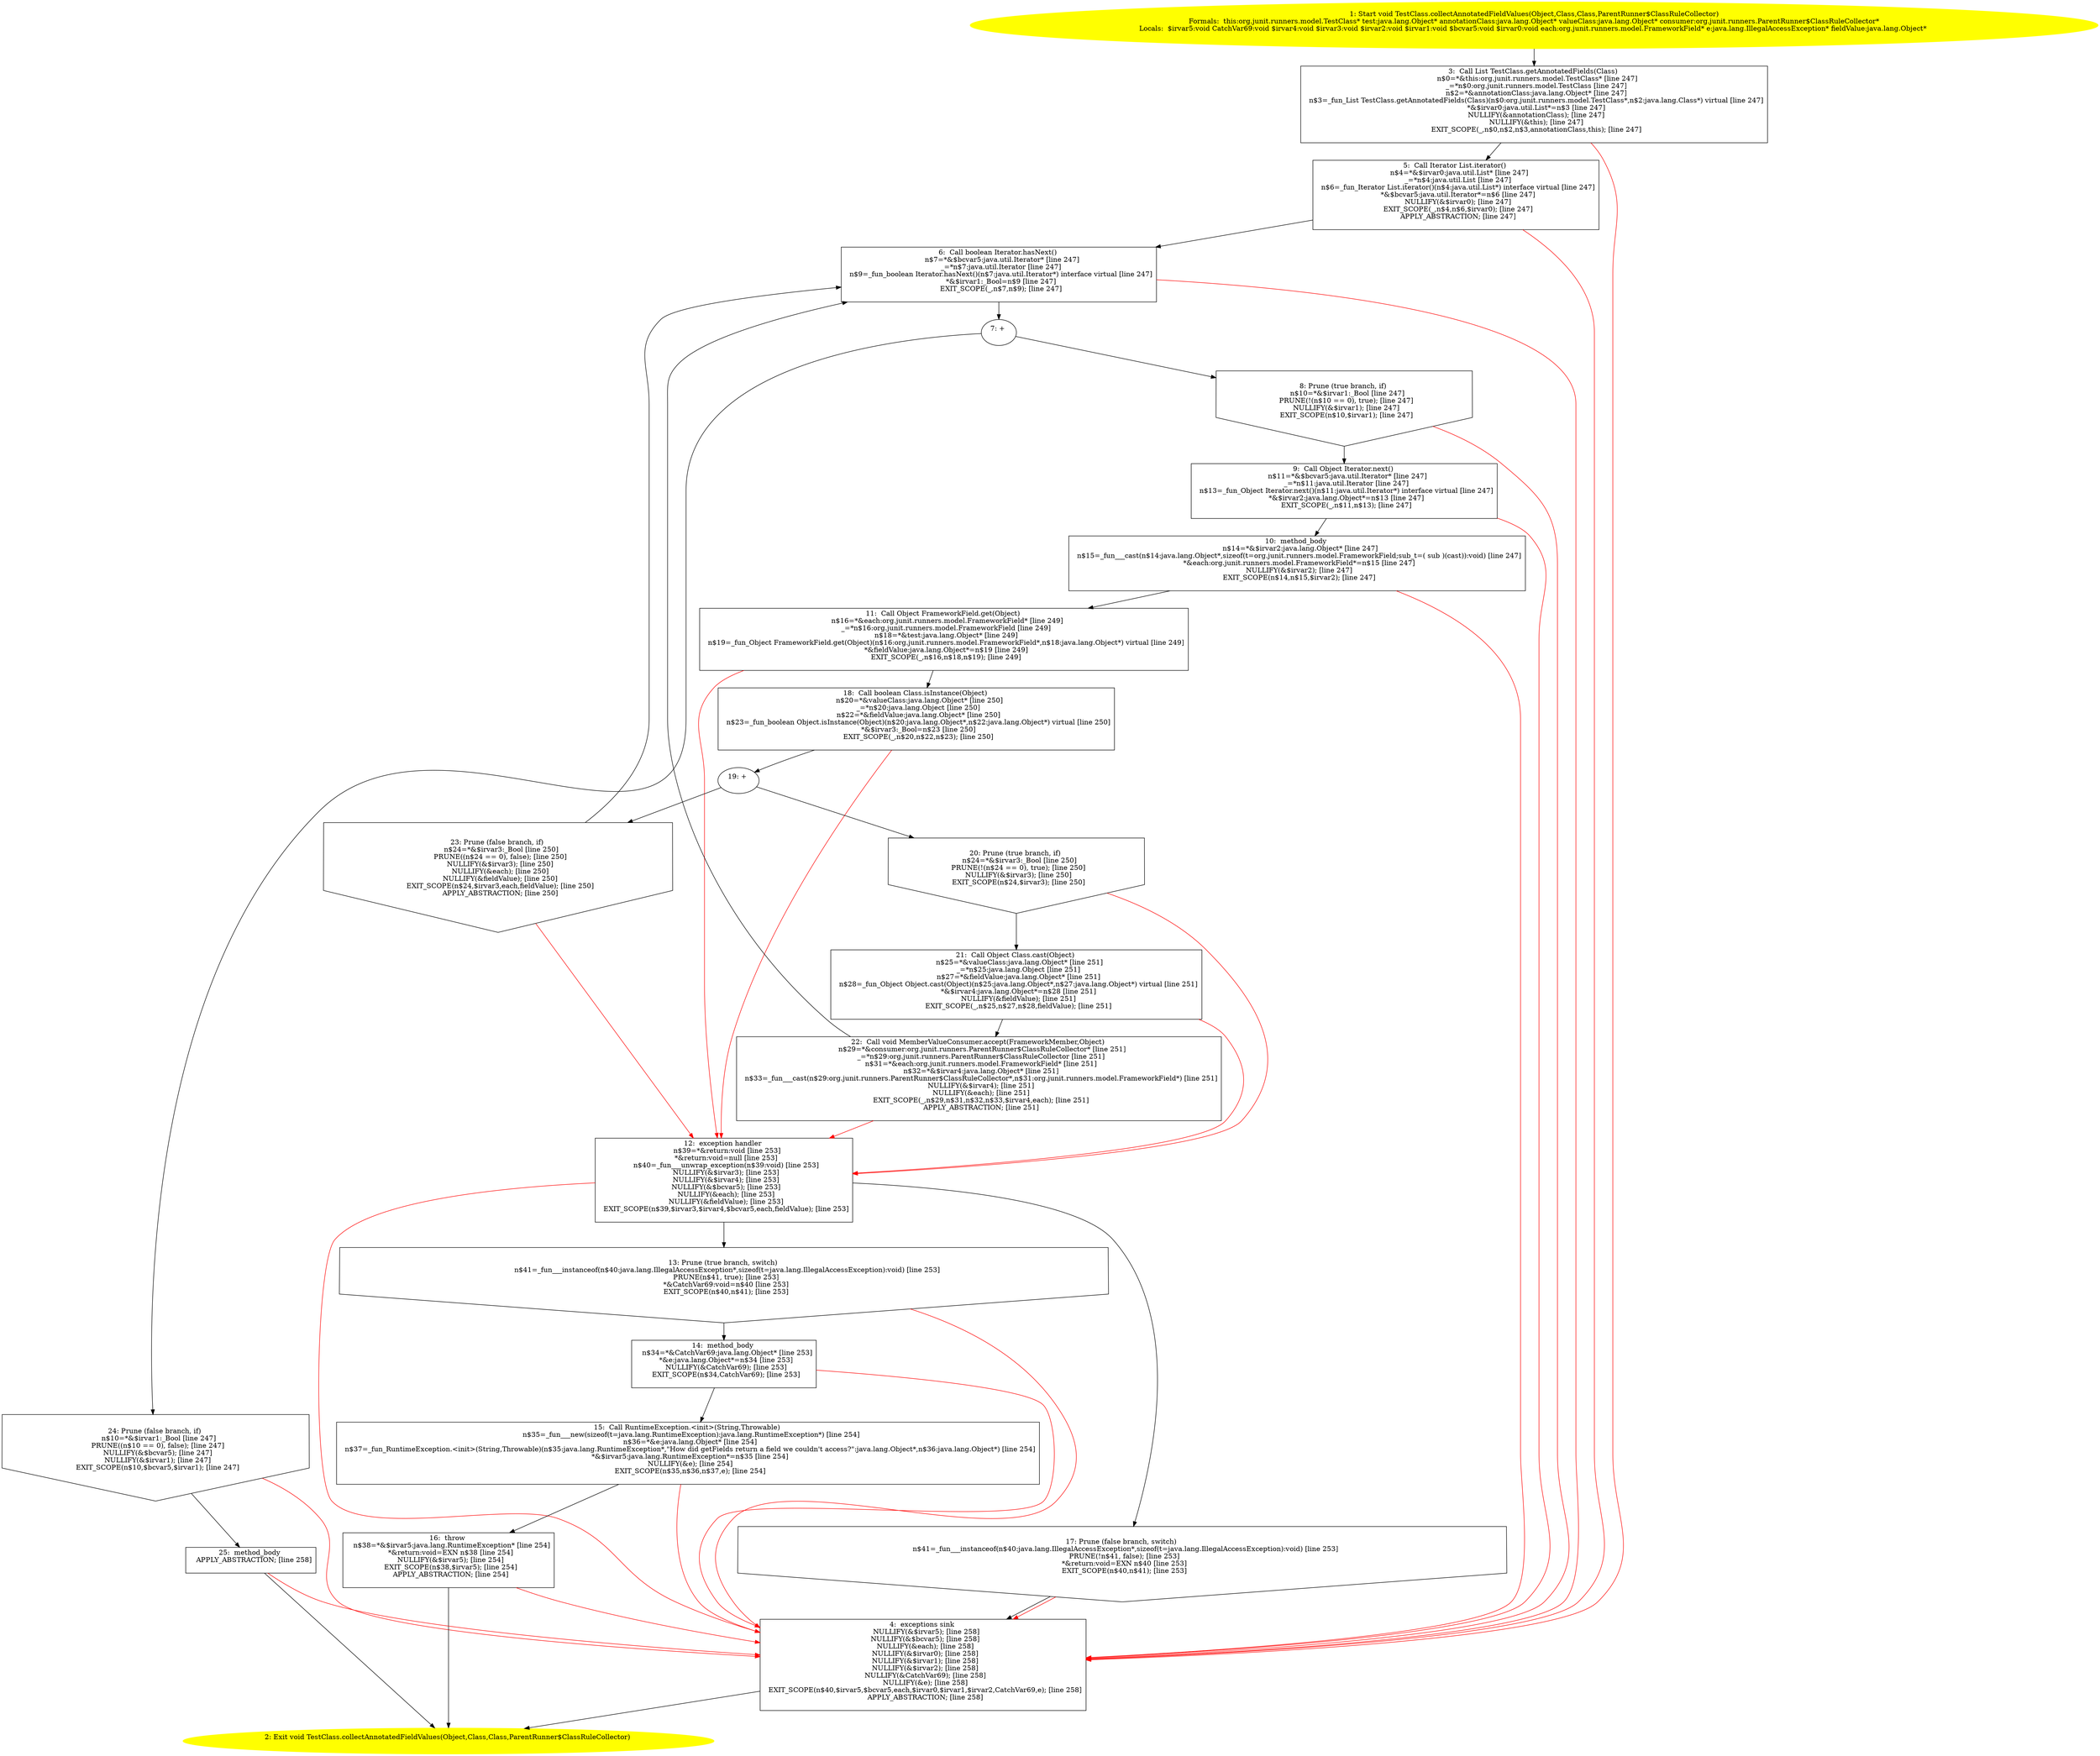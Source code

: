 /* @generated */
digraph cfg {
"org.junit.runners.model.TestClass.collectAnnotatedFieldValues(java.lang.Object,java.lang.Class,java..7c18a3b2a8784bee9d30198fba880ead_1" [label="1: Start void TestClass.collectAnnotatedFieldValues(Object,Class,Class,ParentRunner$ClassRuleCollector)\nFormals:  this:org.junit.runners.model.TestClass* test:java.lang.Object* annotationClass:java.lang.Object* valueClass:java.lang.Object* consumer:org.junit.runners.ParentRunner$ClassRuleCollector*\nLocals:  $irvar5:void CatchVar69:void $irvar4:void $irvar3:void $irvar2:void $irvar1:void $bcvar5:void $irvar0:void each:org.junit.runners.model.FrameworkField* e:java.lang.IllegalAccessException* fieldValue:java.lang.Object* \n  " color=yellow style=filled]
	

	 "org.junit.runners.model.TestClass.collectAnnotatedFieldValues(java.lang.Object,java.lang.Class,java..7c18a3b2a8784bee9d30198fba880ead_1" -> "org.junit.runners.model.TestClass.collectAnnotatedFieldValues(java.lang.Object,java.lang.Class,java..7c18a3b2a8784bee9d30198fba880ead_3" ;
"org.junit.runners.model.TestClass.collectAnnotatedFieldValues(java.lang.Object,java.lang.Class,java..7c18a3b2a8784bee9d30198fba880ead_2" [label="2: Exit void TestClass.collectAnnotatedFieldValues(Object,Class,Class,ParentRunner$ClassRuleCollector) \n  " color=yellow style=filled]
	

"org.junit.runners.model.TestClass.collectAnnotatedFieldValues(java.lang.Object,java.lang.Class,java..7c18a3b2a8784bee9d30198fba880ead_3" [label="3:  Call List TestClass.getAnnotatedFields(Class) \n   n$0=*&this:org.junit.runners.model.TestClass* [line 247]\n  _=*n$0:org.junit.runners.model.TestClass [line 247]\n  n$2=*&annotationClass:java.lang.Object* [line 247]\n  n$3=_fun_List TestClass.getAnnotatedFields(Class)(n$0:org.junit.runners.model.TestClass*,n$2:java.lang.Class*) virtual [line 247]\n  *&$irvar0:java.util.List*=n$3 [line 247]\n  NULLIFY(&annotationClass); [line 247]\n  NULLIFY(&this); [line 247]\n  EXIT_SCOPE(_,n$0,n$2,n$3,annotationClass,this); [line 247]\n " shape="box"]
	

	 "org.junit.runners.model.TestClass.collectAnnotatedFieldValues(java.lang.Object,java.lang.Class,java..7c18a3b2a8784bee9d30198fba880ead_3" -> "org.junit.runners.model.TestClass.collectAnnotatedFieldValues(java.lang.Object,java.lang.Class,java..7c18a3b2a8784bee9d30198fba880ead_5" ;
	 "org.junit.runners.model.TestClass.collectAnnotatedFieldValues(java.lang.Object,java.lang.Class,java..7c18a3b2a8784bee9d30198fba880ead_3" -> "org.junit.runners.model.TestClass.collectAnnotatedFieldValues(java.lang.Object,java.lang.Class,java..7c18a3b2a8784bee9d30198fba880ead_4" [color="red" ];
"org.junit.runners.model.TestClass.collectAnnotatedFieldValues(java.lang.Object,java.lang.Class,java..7c18a3b2a8784bee9d30198fba880ead_4" [label="4:  exceptions sink \n   NULLIFY(&$irvar5); [line 258]\n  NULLIFY(&$bcvar5); [line 258]\n  NULLIFY(&each); [line 258]\n  NULLIFY(&$irvar0); [line 258]\n  NULLIFY(&$irvar1); [line 258]\n  NULLIFY(&$irvar2); [line 258]\n  NULLIFY(&CatchVar69); [line 258]\n  NULLIFY(&e); [line 258]\n  EXIT_SCOPE(n$40,$irvar5,$bcvar5,each,$irvar0,$irvar1,$irvar2,CatchVar69,e); [line 258]\n  APPLY_ABSTRACTION; [line 258]\n " shape="box"]
	

	 "org.junit.runners.model.TestClass.collectAnnotatedFieldValues(java.lang.Object,java.lang.Class,java..7c18a3b2a8784bee9d30198fba880ead_4" -> "org.junit.runners.model.TestClass.collectAnnotatedFieldValues(java.lang.Object,java.lang.Class,java..7c18a3b2a8784bee9d30198fba880ead_2" ;
"org.junit.runners.model.TestClass.collectAnnotatedFieldValues(java.lang.Object,java.lang.Class,java..7c18a3b2a8784bee9d30198fba880ead_5" [label="5:  Call Iterator List.iterator() \n   n$4=*&$irvar0:java.util.List* [line 247]\n  _=*n$4:java.util.List [line 247]\n  n$6=_fun_Iterator List.iterator()(n$4:java.util.List*) interface virtual [line 247]\n  *&$bcvar5:java.util.Iterator*=n$6 [line 247]\n  NULLIFY(&$irvar0); [line 247]\n  EXIT_SCOPE(_,n$4,n$6,$irvar0); [line 247]\n  APPLY_ABSTRACTION; [line 247]\n " shape="box"]
	

	 "org.junit.runners.model.TestClass.collectAnnotatedFieldValues(java.lang.Object,java.lang.Class,java..7c18a3b2a8784bee9d30198fba880ead_5" -> "org.junit.runners.model.TestClass.collectAnnotatedFieldValues(java.lang.Object,java.lang.Class,java..7c18a3b2a8784bee9d30198fba880ead_6" ;
	 "org.junit.runners.model.TestClass.collectAnnotatedFieldValues(java.lang.Object,java.lang.Class,java..7c18a3b2a8784bee9d30198fba880ead_5" -> "org.junit.runners.model.TestClass.collectAnnotatedFieldValues(java.lang.Object,java.lang.Class,java..7c18a3b2a8784bee9d30198fba880ead_4" [color="red" ];
"org.junit.runners.model.TestClass.collectAnnotatedFieldValues(java.lang.Object,java.lang.Class,java..7c18a3b2a8784bee9d30198fba880ead_6" [label="6:  Call boolean Iterator.hasNext() \n   n$7=*&$bcvar5:java.util.Iterator* [line 247]\n  _=*n$7:java.util.Iterator [line 247]\n  n$9=_fun_boolean Iterator.hasNext()(n$7:java.util.Iterator*) interface virtual [line 247]\n  *&$irvar1:_Bool=n$9 [line 247]\n  EXIT_SCOPE(_,n$7,n$9); [line 247]\n " shape="box"]
	

	 "org.junit.runners.model.TestClass.collectAnnotatedFieldValues(java.lang.Object,java.lang.Class,java..7c18a3b2a8784bee9d30198fba880ead_6" -> "org.junit.runners.model.TestClass.collectAnnotatedFieldValues(java.lang.Object,java.lang.Class,java..7c18a3b2a8784bee9d30198fba880ead_7" ;
	 "org.junit.runners.model.TestClass.collectAnnotatedFieldValues(java.lang.Object,java.lang.Class,java..7c18a3b2a8784bee9d30198fba880ead_6" -> "org.junit.runners.model.TestClass.collectAnnotatedFieldValues(java.lang.Object,java.lang.Class,java..7c18a3b2a8784bee9d30198fba880ead_4" [color="red" ];
"org.junit.runners.model.TestClass.collectAnnotatedFieldValues(java.lang.Object,java.lang.Class,java..7c18a3b2a8784bee9d30198fba880ead_7" [label="7: + \n  " ]
	

	 "org.junit.runners.model.TestClass.collectAnnotatedFieldValues(java.lang.Object,java.lang.Class,java..7c18a3b2a8784bee9d30198fba880ead_7" -> "org.junit.runners.model.TestClass.collectAnnotatedFieldValues(java.lang.Object,java.lang.Class,java..7c18a3b2a8784bee9d30198fba880ead_8" ;
	 "org.junit.runners.model.TestClass.collectAnnotatedFieldValues(java.lang.Object,java.lang.Class,java..7c18a3b2a8784bee9d30198fba880ead_7" -> "org.junit.runners.model.TestClass.collectAnnotatedFieldValues(java.lang.Object,java.lang.Class,java..7c18a3b2a8784bee9d30198fba880ead_24" ;
"org.junit.runners.model.TestClass.collectAnnotatedFieldValues(java.lang.Object,java.lang.Class,java..7c18a3b2a8784bee9d30198fba880ead_8" [label="8: Prune (true branch, if) \n   n$10=*&$irvar1:_Bool [line 247]\n  PRUNE(!(n$10 == 0), true); [line 247]\n  NULLIFY(&$irvar1); [line 247]\n  EXIT_SCOPE(n$10,$irvar1); [line 247]\n " shape="invhouse"]
	

	 "org.junit.runners.model.TestClass.collectAnnotatedFieldValues(java.lang.Object,java.lang.Class,java..7c18a3b2a8784bee9d30198fba880ead_8" -> "org.junit.runners.model.TestClass.collectAnnotatedFieldValues(java.lang.Object,java.lang.Class,java..7c18a3b2a8784bee9d30198fba880ead_9" ;
	 "org.junit.runners.model.TestClass.collectAnnotatedFieldValues(java.lang.Object,java.lang.Class,java..7c18a3b2a8784bee9d30198fba880ead_8" -> "org.junit.runners.model.TestClass.collectAnnotatedFieldValues(java.lang.Object,java.lang.Class,java..7c18a3b2a8784bee9d30198fba880ead_4" [color="red" ];
"org.junit.runners.model.TestClass.collectAnnotatedFieldValues(java.lang.Object,java.lang.Class,java..7c18a3b2a8784bee9d30198fba880ead_9" [label="9:  Call Object Iterator.next() \n   n$11=*&$bcvar5:java.util.Iterator* [line 247]\n  _=*n$11:java.util.Iterator [line 247]\n  n$13=_fun_Object Iterator.next()(n$11:java.util.Iterator*) interface virtual [line 247]\n  *&$irvar2:java.lang.Object*=n$13 [line 247]\n  EXIT_SCOPE(_,n$11,n$13); [line 247]\n " shape="box"]
	

	 "org.junit.runners.model.TestClass.collectAnnotatedFieldValues(java.lang.Object,java.lang.Class,java..7c18a3b2a8784bee9d30198fba880ead_9" -> "org.junit.runners.model.TestClass.collectAnnotatedFieldValues(java.lang.Object,java.lang.Class,java..7c18a3b2a8784bee9d30198fba880ead_10" ;
	 "org.junit.runners.model.TestClass.collectAnnotatedFieldValues(java.lang.Object,java.lang.Class,java..7c18a3b2a8784bee9d30198fba880ead_9" -> "org.junit.runners.model.TestClass.collectAnnotatedFieldValues(java.lang.Object,java.lang.Class,java..7c18a3b2a8784bee9d30198fba880ead_4" [color="red" ];
"org.junit.runners.model.TestClass.collectAnnotatedFieldValues(java.lang.Object,java.lang.Class,java..7c18a3b2a8784bee9d30198fba880ead_10" [label="10:  method_body \n   n$14=*&$irvar2:java.lang.Object* [line 247]\n  n$15=_fun___cast(n$14:java.lang.Object*,sizeof(t=org.junit.runners.model.FrameworkField;sub_t=( sub )(cast)):void) [line 247]\n  *&each:org.junit.runners.model.FrameworkField*=n$15 [line 247]\n  NULLIFY(&$irvar2); [line 247]\n  EXIT_SCOPE(n$14,n$15,$irvar2); [line 247]\n " shape="box"]
	

	 "org.junit.runners.model.TestClass.collectAnnotatedFieldValues(java.lang.Object,java.lang.Class,java..7c18a3b2a8784bee9d30198fba880ead_10" -> "org.junit.runners.model.TestClass.collectAnnotatedFieldValues(java.lang.Object,java.lang.Class,java..7c18a3b2a8784bee9d30198fba880ead_11" ;
	 "org.junit.runners.model.TestClass.collectAnnotatedFieldValues(java.lang.Object,java.lang.Class,java..7c18a3b2a8784bee9d30198fba880ead_10" -> "org.junit.runners.model.TestClass.collectAnnotatedFieldValues(java.lang.Object,java.lang.Class,java..7c18a3b2a8784bee9d30198fba880ead_4" [color="red" ];
"org.junit.runners.model.TestClass.collectAnnotatedFieldValues(java.lang.Object,java.lang.Class,java..7c18a3b2a8784bee9d30198fba880ead_11" [label="11:  Call Object FrameworkField.get(Object) \n   n$16=*&each:org.junit.runners.model.FrameworkField* [line 249]\n  _=*n$16:org.junit.runners.model.FrameworkField [line 249]\n  n$18=*&test:java.lang.Object* [line 249]\n  n$19=_fun_Object FrameworkField.get(Object)(n$16:org.junit.runners.model.FrameworkField*,n$18:java.lang.Object*) virtual [line 249]\n  *&fieldValue:java.lang.Object*=n$19 [line 249]\n  EXIT_SCOPE(_,n$16,n$18,n$19); [line 249]\n " shape="box"]
	

	 "org.junit.runners.model.TestClass.collectAnnotatedFieldValues(java.lang.Object,java.lang.Class,java..7c18a3b2a8784bee9d30198fba880ead_11" -> "org.junit.runners.model.TestClass.collectAnnotatedFieldValues(java.lang.Object,java.lang.Class,java..7c18a3b2a8784bee9d30198fba880ead_18" ;
	 "org.junit.runners.model.TestClass.collectAnnotatedFieldValues(java.lang.Object,java.lang.Class,java..7c18a3b2a8784bee9d30198fba880ead_11" -> "org.junit.runners.model.TestClass.collectAnnotatedFieldValues(java.lang.Object,java.lang.Class,java..7c18a3b2a8784bee9d30198fba880ead_12" [color="red" ];
"org.junit.runners.model.TestClass.collectAnnotatedFieldValues(java.lang.Object,java.lang.Class,java..7c18a3b2a8784bee9d30198fba880ead_12" [label="12:  exception handler \n   n$39=*&return:void [line 253]\n  *&return:void=null [line 253]\n  n$40=_fun___unwrap_exception(n$39:void) [line 253]\n  NULLIFY(&$irvar3); [line 253]\n  NULLIFY(&$irvar4); [line 253]\n  NULLIFY(&$bcvar5); [line 253]\n  NULLIFY(&each); [line 253]\n  NULLIFY(&fieldValue); [line 253]\n  EXIT_SCOPE(n$39,$irvar3,$irvar4,$bcvar5,each,fieldValue); [line 253]\n " shape="box"]
	

	 "org.junit.runners.model.TestClass.collectAnnotatedFieldValues(java.lang.Object,java.lang.Class,java..7c18a3b2a8784bee9d30198fba880ead_12" -> "org.junit.runners.model.TestClass.collectAnnotatedFieldValues(java.lang.Object,java.lang.Class,java..7c18a3b2a8784bee9d30198fba880ead_13" ;
	 "org.junit.runners.model.TestClass.collectAnnotatedFieldValues(java.lang.Object,java.lang.Class,java..7c18a3b2a8784bee9d30198fba880ead_12" -> "org.junit.runners.model.TestClass.collectAnnotatedFieldValues(java.lang.Object,java.lang.Class,java..7c18a3b2a8784bee9d30198fba880ead_17" ;
	 "org.junit.runners.model.TestClass.collectAnnotatedFieldValues(java.lang.Object,java.lang.Class,java..7c18a3b2a8784bee9d30198fba880ead_12" -> "org.junit.runners.model.TestClass.collectAnnotatedFieldValues(java.lang.Object,java.lang.Class,java..7c18a3b2a8784bee9d30198fba880ead_4" [color="red" ];
"org.junit.runners.model.TestClass.collectAnnotatedFieldValues(java.lang.Object,java.lang.Class,java..7c18a3b2a8784bee9d30198fba880ead_13" [label="13: Prune (true branch, switch) \n   n$41=_fun___instanceof(n$40:java.lang.IllegalAccessException*,sizeof(t=java.lang.IllegalAccessException):void) [line 253]\n  PRUNE(n$41, true); [line 253]\n  *&CatchVar69:void=n$40 [line 253]\n  EXIT_SCOPE(n$40,n$41); [line 253]\n " shape="invhouse"]
	

	 "org.junit.runners.model.TestClass.collectAnnotatedFieldValues(java.lang.Object,java.lang.Class,java..7c18a3b2a8784bee9d30198fba880ead_13" -> "org.junit.runners.model.TestClass.collectAnnotatedFieldValues(java.lang.Object,java.lang.Class,java..7c18a3b2a8784bee9d30198fba880ead_14" ;
	 "org.junit.runners.model.TestClass.collectAnnotatedFieldValues(java.lang.Object,java.lang.Class,java..7c18a3b2a8784bee9d30198fba880ead_13" -> "org.junit.runners.model.TestClass.collectAnnotatedFieldValues(java.lang.Object,java.lang.Class,java..7c18a3b2a8784bee9d30198fba880ead_4" [color="red" ];
"org.junit.runners.model.TestClass.collectAnnotatedFieldValues(java.lang.Object,java.lang.Class,java..7c18a3b2a8784bee9d30198fba880ead_14" [label="14:  method_body \n   n$34=*&CatchVar69:java.lang.Object* [line 253]\n  *&e:java.lang.Object*=n$34 [line 253]\n  NULLIFY(&CatchVar69); [line 253]\n  EXIT_SCOPE(n$34,CatchVar69); [line 253]\n " shape="box"]
	

	 "org.junit.runners.model.TestClass.collectAnnotatedFieldValues(java.lang.Object,java.lang.Class,java..7c18a3b2a8784bee9d30198fba880ead_14" -> "org.junit.runners.model.TestClass.collectAnnotatedFieldValues(java.lang.Object,java.lang.Class,java..7c18a3b2a8784bee9d30198fba880ead_15" ;
	 "org.junit.runners.model.TestClass.collectAnnotatedFieldValues(java.lang.Object,java.lang.Class,java..7c18a3b2a8784bee9d30198fba880ead_14" -> "org.junit.runners.model.TestClass.collectAnnotatedFieldValues(java.lang.Object,java.lang.Class,java..7c18a3b2a8784bee9d30198fba880ead_4" [color="red" ];
"org.junit.runners.model.TestClass.collectAnnotatedFieldValues(java.lang.Object,java.lang.Class,java..7c18a3b2a8784bee9d30198fba880ead_15" [label="15:  Call RuntimeException.<init>(String,Throwable) \n   n$35=_fun___new(sizeof(t=java.lang.RuntimeException):java.lang.RuntimeException*) [line 254]\n  n$36=*&e:java.lang.Object* [line 254]\n  n$37=_fun_RuntimeException.<init>(String,Throwable)(n$35:java.lang.RuntimeException*,\"How did getFields return a field we couldn't access?\":java.lang.Object*,n$36:java.lang.Object*) [line 254]\n  *&$irvar5:java.lang.RuntimeException*=n$35 [line 254]\n  NULLIFY(&e); [line 254]\n  EXIT_SCOPE(n$35,n$36,n$37,e); [line 254]\n " shape="box"]
	

	 "org.junit.runners.model.TestClass.collectAnnotatedFieldValues(java.lang.Object,java.lang.Class,java..7c18a3b2a8784bee9d30198fba880ead_15" -> "org.junit.runners.model.TestClass.collectAnnotatedFieldValues(java.lang.Object,java.lang.Class,java..7c18a3b2a8784bee9d30198fba880ead_16" ;
	 "org.junit.runners.model.TestClass.collectAnnotatedFieldValues(java.lang.Object,java.lang.Class,java..7c18a3b2a8784bee9d30198fba880ead_15" -> "org.junit.runners.model.TestClass.collectAnnotatedFieldValues(java.lang.Object,java.lang.Class,java..7c18a3b2a8784bee9d30198fba880ead_4" [color="red" ];
"org.junit.runners.model.TestClass.collectAnnotatedFieldValues(java.lang.Object,java.lang.Class,java..7c18a3b2a8784bee9d30198fba880ead_16" [label="16:  throw \n   n$38=*&$irvar5:java.lang.RuntimeException* [line 254]\n  *&return:void=EXN n$38 [line 254]\n  NULLIFY(&$irvar5); [line 254]\n  EXIT_SCOPE(n$38,$irvar5); [line 254]\n  APPLY_ABSTRACTION; [line 254]\n " shape="box"]
	

	 "org.junit.runners.model.TestClass.collectAnnotatedFieldValues(java.lang.Object,java.lang.Class,java..7c18a3b2a8784bee9d30198fba880ead_16" -> "org.junit.runners.model.TestClass.collectAnnotatedFieldValues(java.lang.Object,java.lang.Class,java..7c18a3b2a8784bee9d30198fba880ead_2" ;
	 "org.junit.runners.model.TestClass.collectAnnotatedFieldValues(java.lang.Object,java.lang.Class,java..7c18a3b2a8784bee9d30198fba880ead_16" -> "org.junit.runners.model.TestClass.collectAnnotatedFieldValues(java.lang.Object,java.lang.Class,java..7c18a3b2a8784bee9d30198fba880ead_4" [color="red" ];
"org.junit.runners.model.TestClass.collectAnnotatedFieldValues(java.lang.Object,java.lang.Class,java..7c18a3b2a8784bee9d30198fba880ead_17" [label="17: Prune (false branch, switch) \n   n$41=_fun___instanceof(n$40:java.lang.IllegalAccessException*,sizeof(t=java.lang.IllegalAccessException):void) [line 253]\n  PRUNE(!n$41, false); [line 253]\n  *&return:void=EXN n$40 [line 253]\n  EXIT_SCOPE(n$40,n$41); [line 253]\n " shape="invhouse"]
	

	 "org.junit.runners.model.TestClass.collectAnnotatedFieldValues(java.lang.Object,java.lang.Class,java..7c18a3b2a8784bee9d30198fba880ead_17" -> "org.junit.runners.model.TestClass.collectAnnotatedFieldValues(java.lang.Object,java.lang.Class,java..7c18a3b2a8784bee9d30198fba880ead_4" ;
	 "org.junit.runners.model.TestClass.collectAnnotatedFieldValues(java.lang.Object,java.lang.Class,java..7c18a3b2a8784bee9d30198fba880ead_17" -> "org.junit.runners.model.TestClass.collectAnnotatedFieldValues(java.lang.Object,java.lang.Class,java..7c18a3b2a8784bee9d30198fba880ead_4" [color="red" ];
"org.junit.runners.model.TestClass.collectAnnotatedFieldValues(java.lang.Object,java.lang.Class,java..7c18a3b2a8784bee9d30198fba880ead_18" [label="18:  Call boolean Class.isInstance(Object) \n   n$20=*&valueClass:java.lang.Object* [line 250]\n  _=*n$20:java.lang.Object [line 250]\n  n$22=*&fieldValue:java.lang.Object* [line 250]\n  n$23=_fun_boolean Object.isInstance(Object)(n$20:java.lang.Object*,n$22:java.lang.Object*) virtual [line 250]\n  *&$irvar3:_Bool=n$23 [line 250]\n  EXIT_SCOPE(_,n$20,n$22,n$23); [line 250]\n " shape="box"]
	

	 "org.junit.runners.model.TestClass.collectAnnotatedFieldValues(java.lang.Object,java.lang.Class,java..7c18a3b2a8784bee9d30198fba880ead_18" -> "org.junit.runners.model.TestClass.collectAnnotatedFieldValues(java.lang.Object,java.lang.Class,java..7c18a3b2a8784bee9d30198fba880ead_19" ;
	 "org.junit.runners.model.TestClass.collectAnnotatedFieldValues(java.lang.Object,java.lang.Class,java..7c18a3b2a8784bee9d30198fba880ead_18" -> "org.junit.runners.model.TestClass.collectAnnotatedFieldValues(java.lang.Object,java.lang.Class,java..7c18a3b2a8784bee9d30198fba880ead_12" [color="red" ];
"org.junit.runners.model.TestClass.collectAnnotatedFieldValues(java.lang.Object,java.lang.Class,java..7c18a3b2a8784bee9d30198fba880ead_19" [label="19: + \n  " ]
	

	 "org.junit.runners.model.TestClass.collectAnnotatedFieldValues(java.lang.Object,java.lang.Class,java..7c18a3b2a8784bee9d30198fba880ead_19" -> "org.junit.runners.model.TestClass.collectAnnotatedFieldValues(java.lang.Object,java.lang.Class,java..7c18a3b2a8784bee9d30198fba880ead_20" ;
	 "org.junit.runners.model.TestClass.collectAnnotatedFieldValues(java.lang.Object,java.lang.Class,java..7c18a3b2a8784bee9d30198fba880ead_19" -> "org.junit.runners.model.TestClass.collectAnnotatedFieldValues(java.lang.Object,java.lang.Class,java..7c18a3b2a8784bee9d30198fba880ead_23" ;
"org.junit.runners.model.TestClass.collectAnnotatedFieldValues(java.lang.Object,java.lang.Class,java..7c18a3b2a8784bee9d30198fba880ead_20" [label="20: Prune (true branch, if) \n   n$24=*&$irvar3:_Bool [line 250]\n  PRUNE(!(n$24 == 0), true); [line 250]\n  NULLIFY(&$irvar3); [line 250]\n  EXIT_SCOPE(n$24,$irvar3); [line 250]\n " shape="invhouse"]
	

	 "org.junit.runners.model.TestClass.collectAnnotatedFieldValues(java.lang.Object,java.lang.Class,java..7c18a3b2a8784bee9d30198fba880ead_20" -> "org.junit.runners.model.TestClass.collectAnnotatedFieldValues(java.lang.Object,java.lang.Class,java..7c18a3b2a8784bee9d30198fba880ead_21" ;
	 "org.junit.runners.model.TestClass.collectAnnotatedFieldValues(java.lang.Object,java.lang.Class,java..7c18a3b2a8784bee9d30198fba880ead_20" -> "org.junit.runners.model.TestClass.collectAnnotatedFieldValues(java.lang.Object,java.lang.Class,java..7c18a3b2a8784bee9d30198fba880ead_12" [color="red" ];
"org.junit.runners.model.TestClass.collectAnnotatedFieldValues(java.lang.Object,java.lang.Class,java..7c18a3b2a8784bee9d30198fba880ead_21" [label="21:  Call Object Class.cast(Object) \n   n$25=*&valueClass:java.lang.Object* [line 251]\n  _=*n$25:java.lang.Object [line 251]\n  n$27=*&fieldValue:java.lang.Object* [line 251]\n  n$28=_fun_Object Object.cast(Object)(n$25:java.lang.Object*,n$27:java.lang.Object*) virtual [line 251]\n  *&$irvar4:java.lang.Object*=n$28 [line 251]\n  NULLIFY(&fieldValue); [line 251]\n  EXIT_SCOPE(_,n$25,n$27,n$28,fieldValue); [line 251]\n " shape="box"]
	

	 "org.junit.runners.model.TestClass.collectAnnotatedFieldValues(java.lang.Object,java.lang.Class,java..7c18a3b2a8784bee9d30198fba880ead_21" -> "org.junit.runners.model.TestClass.collectAnnotatedFieldValues(java.lang.Object,java.lang.Class,java..7c18a3b2a8784bee9d30198fba880ead_22" ;
	 "org.junit.runners.model.TestClass.collectAnnotatedFieldValues(java.lang.Object,java.lang.Class,java..7c18a3b2a8784bee9d30198fba880ead_21" -> "org.junit.runners.model.TestClass.collectAnnotatedFieldValues(java.lang.Object,java.lang.Class,java..7c18a3b2a8784bee9d30198fba880ead_12" [color="red" ];
"org.junit.runners.model.TestClass.collectAnnotatedFieldValues(java.lang.Object,java.lang.Class,java..7c18a3b2a8784bee9d30198fba880ead_22" [label="22:  Call void MemberValueConsumer.accept(FrameworkMember,Object) \n   n$29=*&consumer:org.junit.runners.ParentRunner$ClassRuleCollector* [line 251]\n  _=*n$29:org.junit.runners.ParentRunner$ClassRuleCollector [line 251]\n  n$31=*&each:org.junit.runners.model.FrameworkField* [line 251]\n  n$32=*&$irvar4:java.lang.Object* [line 251]\n  n$33=_fun___cast(n$29:org.junit.runners.ParentRunner$ClassRuleCollector*,n$31:org.junit.runners.model.FrameworkField*) [line 251]\n  NULLIFY(&$irvar4); [line 251]\n  NULLIFY(&each); [line 251]\n  EXIT_SCOPE(_,n$29,n$31,n$32,n$33,$irvar4,each); [line 251]\n  APPLY_ABSTRACTION; [line 251]\n " shape="box"]
	

	 "org.junit.runners.model.TestClass.collectAnnotatedFieldValues(java.lang.Object,java.lang.Class,java..7c18a3b2a8784bee9d30198fba880ead_22" -> "org.junit.runners.model.TestClass.collectAnnotatedFieldValues(java.lang.Object,java.lang.Class,java..7c18a3b2a8784bee9d30198fba880ead_6" ;
	 "org.junit.runners.model.TestClass.collectAnnotatedFieldValues(java.lang.Object,java.lang.Class,java..7c18a3b2a8784bee9d30198fba880ead_22" -> "org.junit.runners.model.TestClass.collectAnnotatedFieldValues(java.lang.Object,java.lang.Class,java..7c18a3b2a8784bee9d30198fba880ead_12" [color="red" ];
"org.junit.runners.model.TestClass.collectAnnotatedFieldValues(java.lang.Object,java.lang.Class,java..7c18a3b2a8784bee9d30198fba880ead_23" [label="23: Prune (false branch, if) \n   n$24=*&$irvar3:_Bool [line 250]\n  PRUNE((n$24 == 0), false); [line 250]\n  NULLIFY(&$irvar3); [line 250]\n  NULLIFY(&each); [line 250]\n  NULLIFY(&fieldValue); [line 250]\n  EXIT_SCOPE(n$24,$irvar3,each,fieldValue); [line 250]\n  APPLY_ABSTRACTION; [line 250]\n " shape="invhouse"]
	

	 "org.junit.runners.model.TestClass.collectAnnotatedFieldValues(java.lang.Object,java.lang.Class,java..7c18a3b2a8784bee9d30198fba880ead_23" -> "org.junit.runners.model.TestClass.collectAnnotatedFieldValues(java.lang.Object,java.lang.Class,java..7c18a3b2a8784bee9d30198fba880ead_6" ;
	 "org.junit.runners.model.TestClass.collectAnnotatedFieldValues(java.lang.Object,java.lang.Class,java..7c18a3b2a8784bee9d30198fba880ead_23" -> "org.junit.runners.model.TestClass.collectAnnotatedFieldValues(java.lang.Object,java.lang.Class,java..7c18a3b2a8784bee9d30198fba880ead_12" [color="red" ];
"org.junit.runners.model.TestClass.collectAnnotatedFieldValues(java.lang.Object,java.lang.Class,java..7c18a3b2a8784bee9d30198fba880ead_24" [label="24: Prune (false branch, if) \n   n$10=*&$irvar1:_Bool [line 247]\n  PRUNE((n$10 == 0), false); [line 247]\n  NULLIFY(&$bcvar5); [line 247]\n  NULLIFY(&$irvar1); [line 247]\n  EXIT_SCOPE(n$10,$bcvar5,$irvar1); [line 247]\n " shape="invhouse"]
	

	 "org.junit.runners.model.TestClass.collectAnnotatedFieldValues(java.lang.Object,java.lang.Class,java..7c18a3b2a8784bee9d30198fba880ead_24" -> "org.junit.runners.model.TestClass.collectAnnotatedFieldValues(java.lang.Object,java.lang.Class,java..7c18a3b2a8784bee9d30198fba880ead_25" ;
	 "org.junit.runners.model.TestClass.collectAnnotatedFieldValues(java.lang.Object,java.lang.Class,java..7c18a3b2a8784bee9d30198fba880ead_24" -> "org.junit.runners.model.TestClass.collectAnnotatedFieldValues(java.lang.Object,java.lang.Class,java..7c18a3b2a8784bee9d30198fba880ead_4" [color="red" ];
"org.junit.runners.model.TestClass.collectAnnotatedFieldValues(java.lang.Object,java.lang.Class,java..7c18a3b2a8784bee9d30198fba880ead_25" [label="25:  method_body \n   APPLY_ABSTRACTION; [line 258]\n " shape="box"]
	

	 "org.junit.runners.model.TestClass.collectAnnotatedFieldValues(java.lang.Object,java.lang.Class,java..7c18a3b2a8784bee9d30198fba880ead_25" -> "org.junit.runners.model.TestClass.collectAnnotatedFieldValues(java.lang.Object,java.lang.Class,java..7c18a3b2a8784bee9d30198fba880ead_2" ;
	 "org.junit.runners.model.TestClass.collectAnnotatedFieldValues(java.lang.Object,java.lang.Class,java..7c18a3b2a8784bee9d30198fba880ead_25" -> "org.junit.runners.model.TestClass.collectAnnotatedFieldValues(java.lang.Object,java.lang.Class,java..7c18a3b2a8784bee9d30198fba880ead_4" [color="red" ];
}

